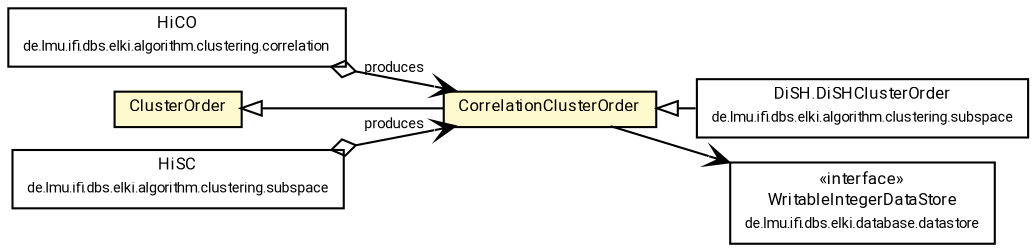 #!/usr/local/bin/dot
#
# Class diagram 
# Generated by UMLGraph version R5_7_2-60-g0e99a6 (http://www.spinellis.gr/umlgraph/)
#

digraph G {
	graph [fontnames="svg"]
	edge [fontname="Roboto",fontsize=7,labelfontname="Roboto",labelfontsize=7,color="black"];
	node [fontname="Roboto",fontcolor="black",fontsize=8,shape=plaintext,margin=0,width=0,height=0];
	nodesep=0.15;
	ranksep=0.25;
	rankdir=LR;
	// de.lmu.ifi.dbs.elki.algorithm.clustering.subspace.DiSH.DiSHClusterOrder
	c2870667 [label=<<table title="de.lmu.ifi.dbs.elki.algorithm.clustering.subspace.DiSH.DiSHClusterOrder" border="0" cellborder="1" cellspacing="0" cellpadding="2" href="../subspace/DiSH.DiSHClusterOrder.html" target="_parent">
		<tr><td><table border="0" cellspacing="0" cellpadding="1">
		<tr><td align="center" balign="center"> <font face="Roboto">DiSH.DiSHClusterOrder</font> </td></tr>
		<tr><td align="center" balign="center"> <font face="Roboto" point-size="7.0">de.lmu.ifi.dbs.elki.algorithm.clustering.subspace</font> </td></tr>
		</table></td></tr>
		</table>>, URL="../subspace/DiSH.DiSHClusterOrder.html"];
	// de.lmu.ifi.dbs.elki.algorithm.clustering.correlation.HiCO<V extends de.lmu.ifi.dbs.elki.data.NumberVector>
	c2871214 [label=<<table title="de.lmu.ifi.dbs.elki.algorithm.clustering.correlation.HiCO" border="0" cellborder="1" cellspacing="0" cellpadding="2" href="../correlation/HiCO.html" target="_parent">
		<tr><td><table border="0" cellspacing="0" cellpadding="1">
		<tr><td align="center" balign="center"> <font face="Roboto">HiCO</font> </td></tr>
		<tr><td align="center" balign="center"> <font face="Roboto" point-size="7.0">de.lmu.ifi.dbs.elki.algorithm.clustering.correlation</font> </td></tr>
		</table></td></tr>
		</table>>, URL="../correlation/HiCO.html"];
	// de.lmu.ifi.dbs.elki.algorithm.clustering.optics.CorrelationClusterOrder
	c2871241 [label=<<table title="de.lmu.ifi.dbs.elki.algorithm.clustering.optics.CorrelationClusterOrder" border="0" cellborder="1" cellspacing="0" cellpadding="2" bgcolor="lemonChiffon" href="CorrelationClusterOrder.html" target="_parent">
		<tr><td><table border="0" cellspacing="0" cellpadding="1">
		<tr><td align="center" balign="center"> <font face="Roboto">CorrelationClusterOrder</font> </td></tr>
		</table></td></tr>
		</table>>, URL="CorrelationClusterOrder.html"];
	// de.lmu.ifi.dbs.elki.algorithm.clustering.optics.ClusterOrder
	c2871242 [label=<<table title="de.lmu.ifi.dbs.elki.algorithm.clustering.optics.ClusterOrder" border="0" cellborder="1" cellspacing="0" cellpadding="2" bgcolor="LemonChiffon" href="ClusterOrder.html" target="_parent">
		<tr><td><table border="0" cellspacing="0" cellpadding="1">
		<tr><td align="center" balign="center"> <font face="Roboto">ClusterOrder</font> </td></tr>
		</table></td></tr>
		</table>>, URL="ClusterOrder.html"];
	// de.lmu.ifi.dbs.elki.algorithm.clustering.subspace.HiSC<V extends de.lmu.ifi.dbs.elki.data.NumberVector>
	c2871413 [label=<<table title="de.lmu.ifi.dbs.elki.algorithm.clustering.subspace.HiSC" border="0" cellborder="1" cellspacing="0" cellpadding="2" href="../subspace/HiSC.html" target="_parent">
		<tr><td><table border="0" cellspacing="0" cellpadding="1">
		<tr><td align="center" balign="center"> <font face="Roboto">HiSC</font> </td></tr>
		<tr><td align="center" balign="center"> <font face="Roboto" point-size="7.0">de.lmu.ifi.dbs.elki.algorithm.clustering.subspace</font> </td></tr>
		</table></td></tr>
		</table>>, URL="../subspace/HiSC.html"];
	// de.lmu.ifi.dbs.elki.database.datastore.WritableIntegerDataStore
	c2871807 [label=<<table title="de.lmu.ifi.dbs.elki.database.datastore.WritableIntegerDataStore" border="0" cellborder="1" cellspacing="0" cellpadding="2" href="../../../database/datastore/WritableIntegerDataStore.html" target="_parent">
		<tr><td><table border="0" cellspacing="0" cellpadding="1">
		<tr><td align="center" balign="center"> &#171;interface&#187; </td></tr>
		<tr><td align="center" balign="center"> <font face="Roboto">WritableIntegerDataStore</font> </td></tr>
		<tr><td align="center" balign="center"> <font face="Roboto" point-size="7.0">de.lmu.ifi.dbs.elki.database.datastore</font> </td></tr>
		</table></td></tr>
		</table>>, URL="../../../database/datastore/WritableIntegerDataStore.html"];
	// de.lmu.ifi.dbs.elki.algorithm.clustering.subspace.DiSH.DiSHClusterOrder extends de.lmu.ifi.dbs.elki.algorithm.clustering.optics.CorrelationClusterOrder
	c2871241 -> c2870667 [arrowtail=empty,dir=back,weight=10];
	// de.lmu.ifi.dbs.elki.algorithm.clustering.correlation.HiCO<V extends de.lmu.ifi.dbs.elki.data.NumberVector> navhas de.lmu.ifi.dbs.elki.algorithm.clustering.optics.CorrelationClusterOrder
	c2871214 -> c2871241 [arrowhead=open,arrowtail=ediamond,dir=both,weight=3,label="produces"];
	// de.lmu.ifi.dbs.elki.algorithm.clustering.optics.CorrelationClusterOrder extends de.lmu.ifi.dbs.elki.algorithm.clustering.optics.ClusterOrder
	c2871242 -> c2871241 [arrowtail=empty,dir=back,weight=10];
	// de.lmu.ifi.dbs.elki.algorithm.clustering.subspace.HiSC<V extends de.lmu.ifi.dbs.elki.data.NumberVector> navhas de.lmu.ifi.dbs.elki.algorithm.clustering.optics.CorrelationClusterOrder
	c2871413 -> c2871241 [arrowhead=open,arrowtail=ediamond,dir=both,weight=3,label="produces"];
	// de.lmu.ifi.dbs.elki.algorithm.clustering.optics.CorrelationClusterOrder navassoc de.lmu.ifi.dbs.elki.database.datastore.WritableIntegerDataStore
	c2871241 -> c2871807 [arrowhead=open,weight=1];
}

